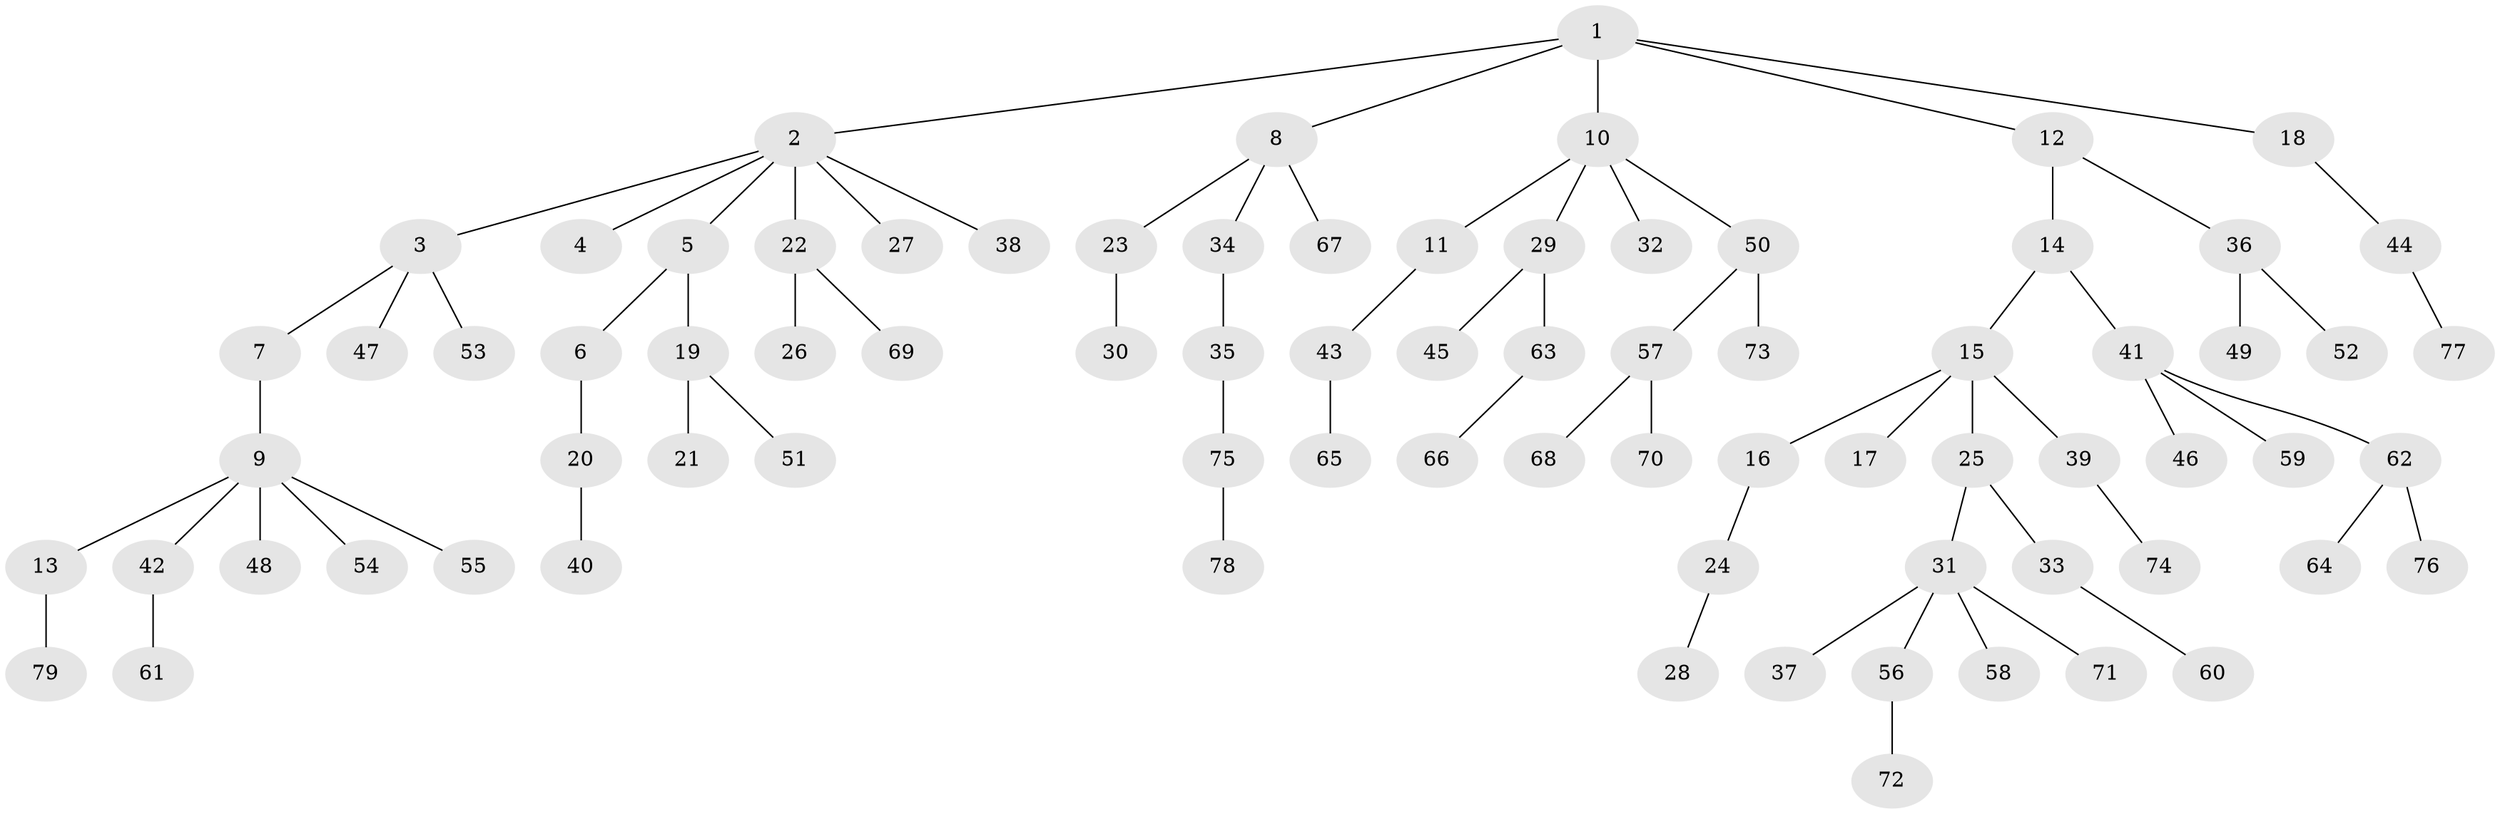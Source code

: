 // coarse degree distribution, {10: 0.02564102564102564, 2: 0.1794871794871795, 1: 0.6153846153846154, 3: 0.10256410256410256, 5: 0.05128205128205128, 6: 0.02564102564102564}
// Generated by graph-tools (version 1.1) at 2025/19/03/04/25 18:19:17]
// undirected, 79 vertices, 78 edges
graph export_dot {
graph [start="1"]
  node [color=gray90,style=filled];
  1;
  2;
  3;
  4;
  5;
  6;
  7;
  8;
  9;
  10;
  11;
  12;
  13;
  14;
  15;
  16;
  17;
  18;
  19;
  20;
  21;
  22;
  23;
  24;
  25;
  26;
  27;
  28;
  29;
  30;
  31;
  32;
  33;
  34;
  35;
  36;
  37;
  38;
  39;
  40;
  41;
  42;
  43;
  44;
  45;
  46;
  47;
  48;
  49;
  50;
  51;
  52;
  53;
  54;
  55;
  56;
  57;
  58;
  59;
  60;
  61;
  62;
  63;
  64;
  65;
  66;
  67;
  68;
  69;
  70;
  71;
  72;
  73;
  74;
  75;
  76;
  77;
  78;
  79;
  1 -- 2;
  1 -- 8;
  1 -- 10;
  1 -- 12;
  1 -- 18;
  2 -- 3;
  2 -- 4;
  2 -- 5;
  2 -- 22;
  2 -- 27;
  2 -- 38;
  3 -- 7;
  3 -- 47;
  3 -- 53;
  5 -- 6;
  5 -- 19;
  6 -- 20;
  7 -- 9;
  8 -- 23;
  8 -- 34;
  8 -- 67;
  9 -- 13;
  9 -- 42;
  9 -- 48;
  9 -- 54;
  9 -- 55;
  10 -- 11;
  10 -- 29;
  10 -- 32;
  10 -- 50;
  11 -- 43;
  12 -- 14;
  12 -- 36;
  13 -- 79;
  14 -- 15;
  14 -- 41;
  15 -- 16;
  15 -- 17;
  15 -- 25;
  15 -- 39;
  16 -- 24;
  18 -- 44;
  19 -- 21;
  19 -- 51;
  20 -- 40;
  22 -- 26;
  22 -- 69;
  23 -- 30;
  24 -- 28;
  25 -- 31;
  25 -- 33;
  29 -- 45;
  29 -- 63;
  31 -- 37;
  31 -- 56;
  31 -- 58;
  31 -- 71;
  33 -- 60;
  34 -- 35;
  35 -- 75;
  36 -- 49;
  36 -- 52;
  39 -- 74;
  41 -- 46;
  41 -- 59;
  41 -- 62;
  42 -- 61;
  43 -- 65;
  44 -- 77;
  50 -- 57;
  50 -- 73;
  56 -- 72;
  57 -- 68;
  57 -- 70;
  62 -- 64;
  62 -- 76;
  63 -- 66;
  75 -- 78;
}

